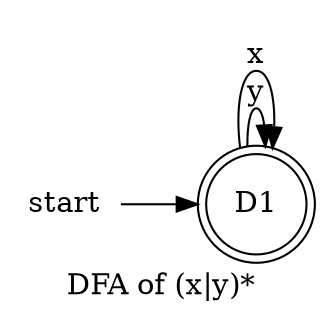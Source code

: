 digraph
  G { label="DFA of (x|y)*";
 
rankdir=LR
start[shape =none]
start ->node_1
node_1 [label="D1", shape = doublecircle]
node_1 -> node_1 [label ="y"]
node_1 -> node_1 [label ="x"]
}
